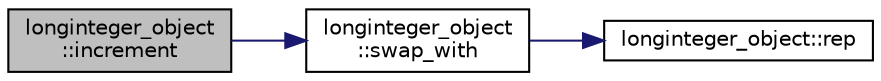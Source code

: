 digraph "longinteger_object::increment"
{
  edge [fontname="Helvetica",fontsize="10",labelfontname="Helvetica",labelfontsize="10"];
  node [fontname="Helvetica",fontsize="10",shape=record];
  rankdir="LR";
  Node1890 [label="longinteger_object\l::increment",height=0.2,width=0.4,color="black", fillcolor="grey75", style="filled", fontcolor="black"];
  Node1890 -> Node1891 [color="midnightblue",fontsize="10",style="solid",fontname="Helvetica"];
  Node1891 [label="longinteger_object\l::swap_with",height=0.2,width=0.4,color="black", fillcolor="white", style="filled",URL="$dd/d7e/classlonginteger__object.html#ad5b3a13ab9dd9194219627600890aed5"];
  Node1891 -> Node1892 [color="midnightblue",fontsize="10",style="solid",fontname="Helvetica"];
  Node1892 [label="longinteger_object::rep",height=0.2,width=0.4,color="black", fillcolor="white", style="filled",URL="$dd/d7e/classlonginteger__object.html#a3ecaf12738cc721d281c416503f241e2"];
}
